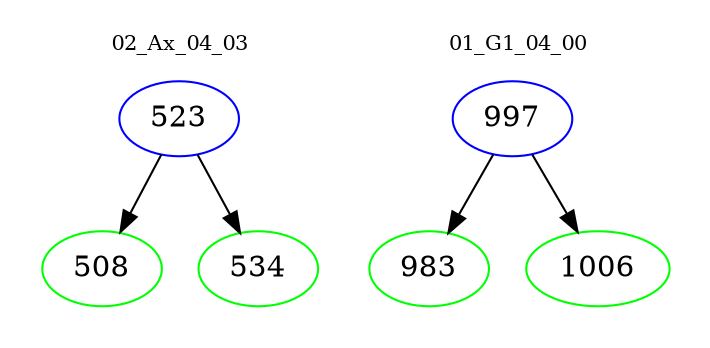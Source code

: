 digraph{
subgraph cluster_0 {
color = white
label = "02_Ax_04_03";
fontsize=10;
T0_523 [label="523", color="blue"]
T0_523 -> T0_508 [color="black"]
T0_508 [label="508", color="green"]
T0_523 -> T0_534 [color="black"]
T0_534 [label="534", color="green"]
}
subgraph cluster_1 {
color = white
label = "01_G1_04_00";
fontsize=10;
T1_997 [label="997", color="blue"]
T1_997 -> T1_983 [color="black"]
T1_983 [label="983", color="green"]
T1_997 -> T1_1006 [color="black"]
T1_1006 [label="1006", color="green"]
}
}
